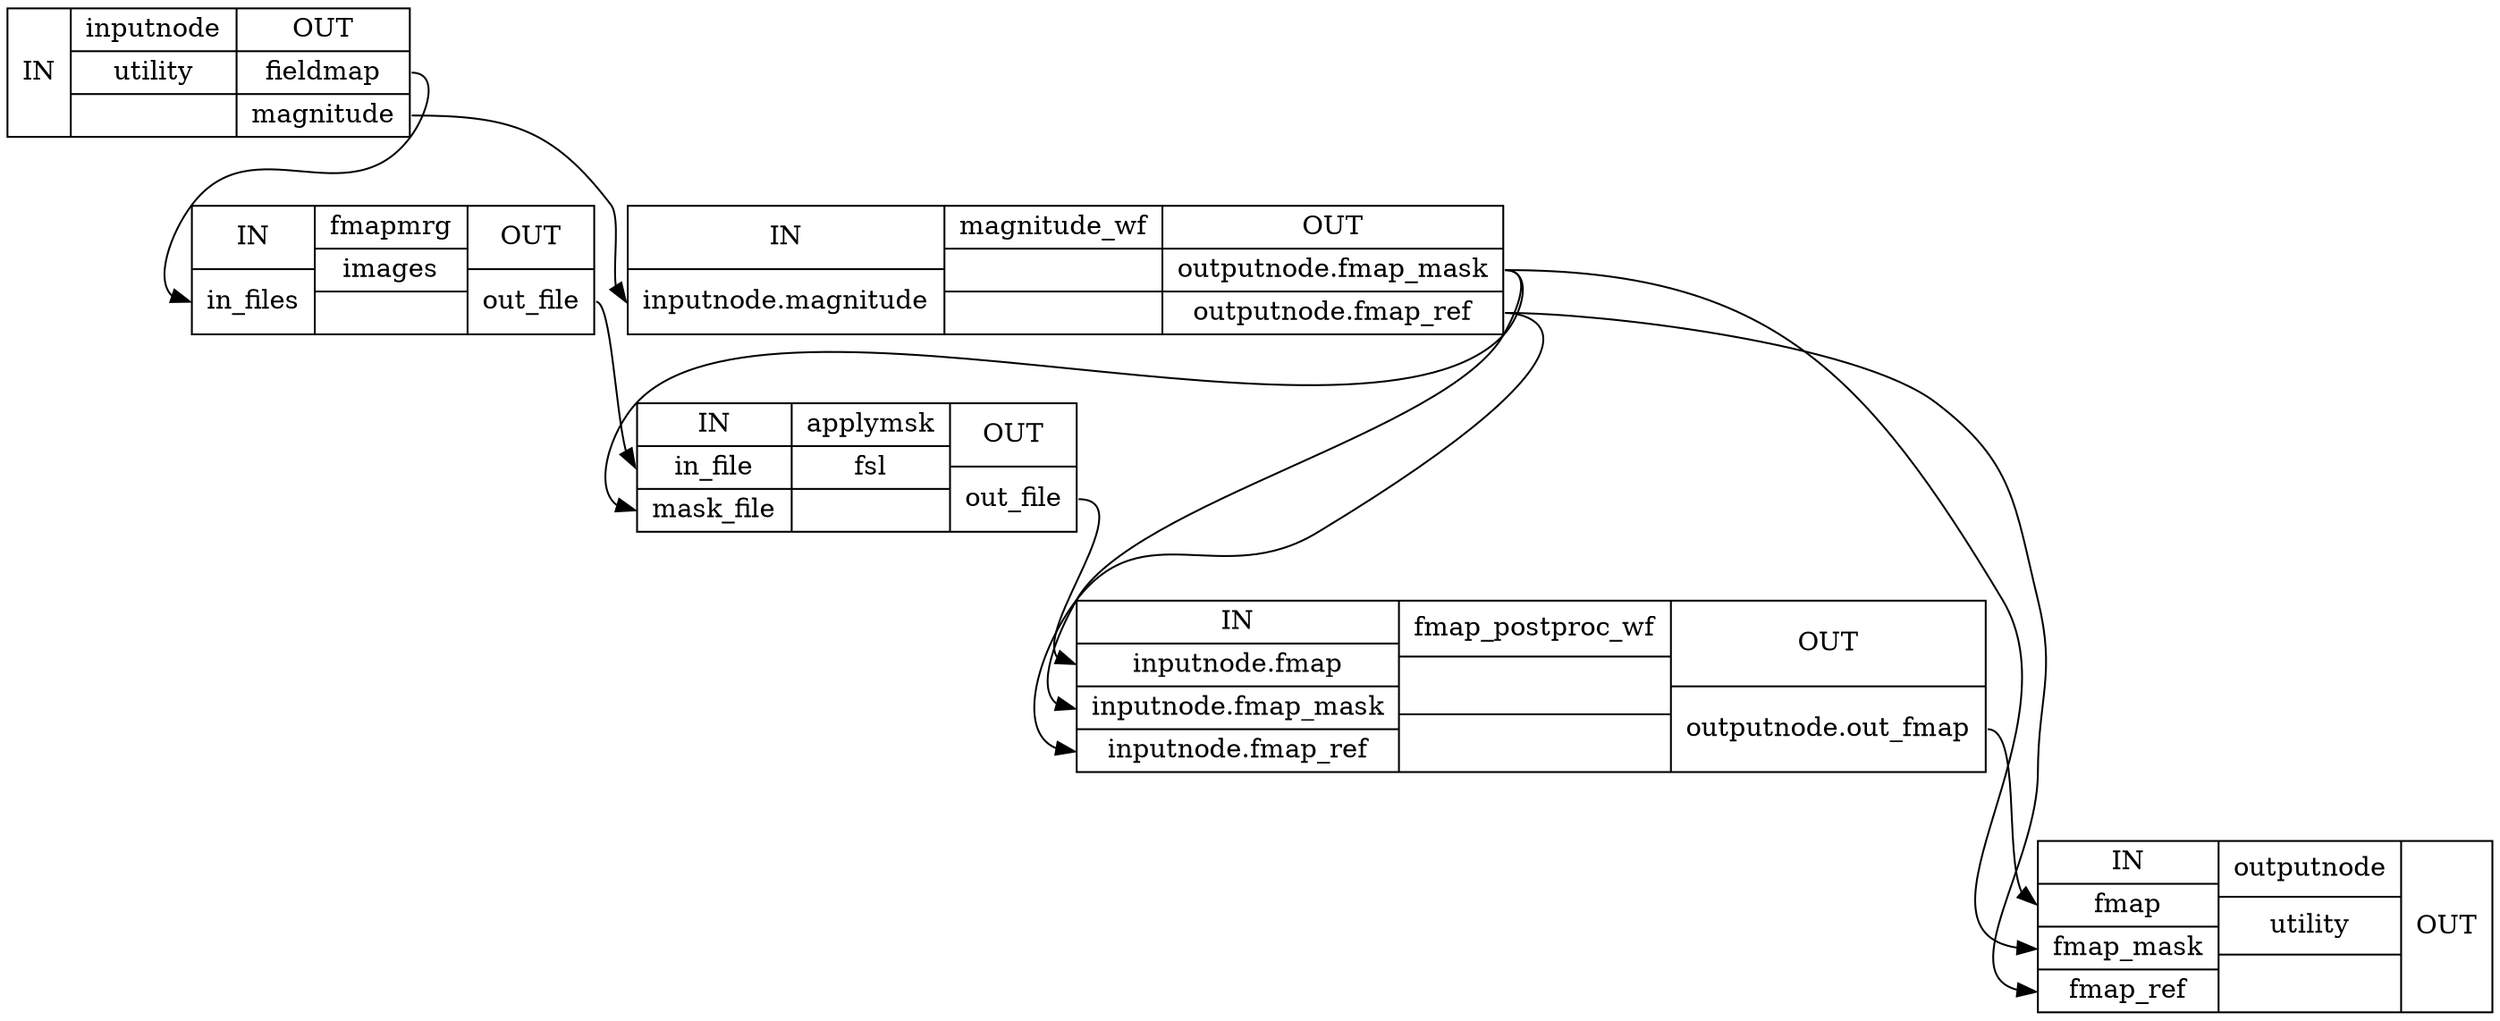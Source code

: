 digraph structs {
node [shape=record];
fmap_wfinputnode [label="{IN}|{ inputnode | utility |  }|{OUT|<outfieldmap> fieldmap|<outmagnitude> magnitude}"];
fmap_wffmapmrg [label="{IN|<ininfiles> in_files}|{ fmapmrg | images |  }|{OUT|<outoutfile> out_file}"];
fmap_wfmagnitude_wf [label="{IN|<ininputnodemagnitude> inputnode.magnitude}|{ magnitude_wf |  |  }|{OUT|<outoutputnodefmapmask> outputnode.fmap_mask|<outoutputnodefmapref> outputnode.fmap_ref}"];
fmap_wfapplymsk [label="{IN|<ininfile> in_file|<inmaskfile> mask_file}|{ applymsk | fsl |  }|{OUT|<outoutfile> out_file}"];
fmap_wffmap_postproc_wf [label="{IN|<ininputnodefmap> inputnode.fmap|<ininputnodefmapmask> inputnode.fmap_mask|<ininputnodefmapref> inputnode.fmap_ref}|{ fmap_postproc_wf |  |  }|{OUT|<outoutputnodeoutfmap> outputnode.out_fmap}"];
fmap_wfoutputnode [label="{IN|<infmap> fmap|<infmapmask> fmap_mask|<infmapref> fmap_ref}|{ outputnode | utility |  }|{OUT}"];
fmap_wfapplymsk:outoutfile:e -> fmap_wffmap_postproc_wf:ininputnodefmap:w;
fmap_wffmap_postproc_wf:outoutputnodeoutfmap:e -> fmap_wfoutputnode:infmap:w;
fmap_wffmapmrg:outoutfile:e -> fmap_wfapplymsk:ininfile:w;
fmap_wfinputnode:outfieldmap:e -> fmap_wffmapmrg:ininfiles:w;
fmap_wfinputnode:outmagnitude:e -> fmap_wfmagnitude_wf:ininputnodemagnitude:w;
fmap_wfmagnitude_wf:outoutputnodefmapmask:e -> fmap_wfapplymsk:inmaskfile:w;
fmap_wfmagnitude_wf:outoutputnodefmapmask:e -> fmap_wffmap_postproc_wf:ininputnodefmapmask:w;
fmap_wfmagnitude_wf:outoutputnodefmapmask:e -> fmap_wfoutputnode:infmapmask:w;
fmap_wfmagnitude_wf:outoutputnodefmapref:e -> fmap_wffmap_postproc_wf:ininputnodefmapref:w;
fmap_wfmagnitude_wf:outoutputnodefmapref:e -> fmap_wfoutputnode:infmapref:w;
}